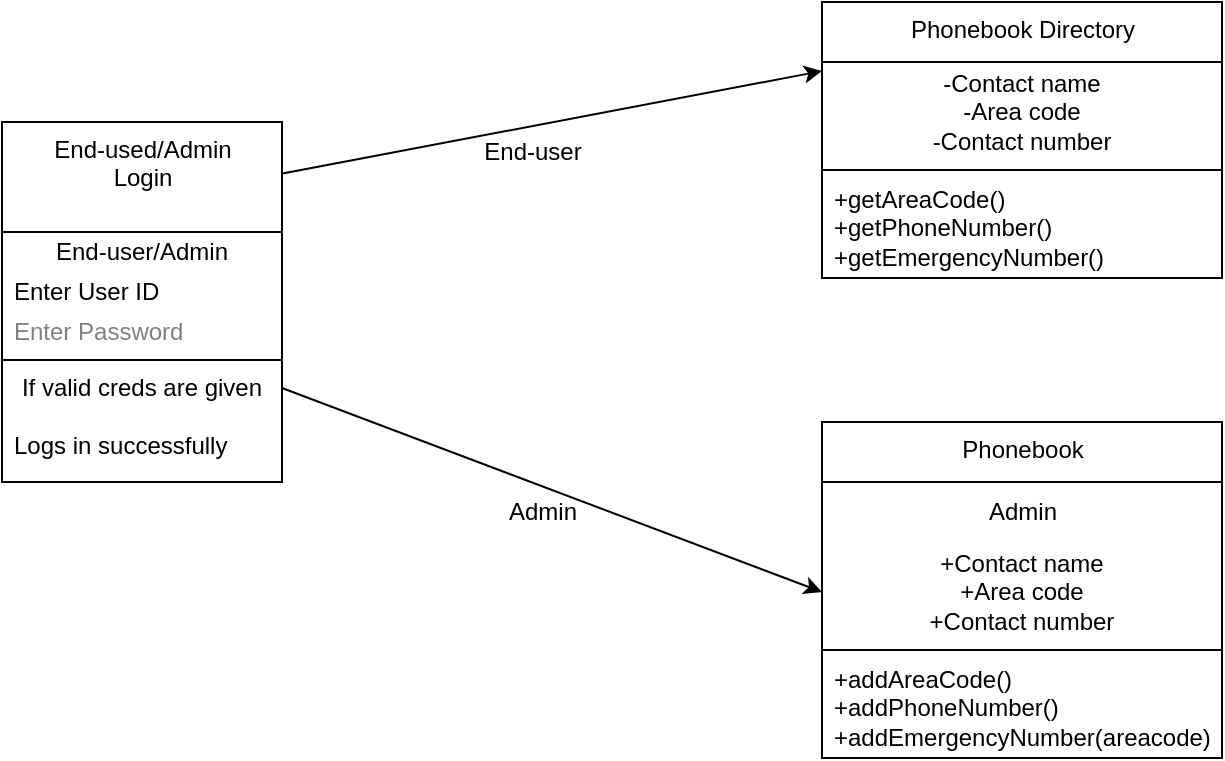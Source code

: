 <mxfile version="20.8.21" type="github">
  <diagram name="Page-1" id="cDzYuCV7OOy3nY6S_nZg">
    <mxGraphModel dx="1066" dy="511" grid="1" gridSize="10" guides="1" tooltips="1" connect="1" arrows="1" fold="1" page="1" pageScale="1" pageWidth="827" pageHeight="1169" math="0" shadow="0">
      <root>
        <mxCell id="0" />
        <mxCell id="1" parent="0" />
        <mxCell id="mrHFJcEughsvVuARB0Xn-12" value="End-used/Admin &lt;br&gt;Login" style="swimlane;fontStyle=0;align=center;verticalAlign=top;childLayout=stackLayout;horizontal=1;startSize=55;horizontalStack=0;resizeParent=1;resizeParentMax=0;resizeLast=0;collapsible=0;marginBottom=0;html=1;" vertex="1" parent="1">
          <mxGeometry x="100" y="110" width="140" height="180" as="geometry" />
        </mxCell>
        <mxCell id="mrHFJcEughsvVuARB0Xn-13" value="End-user/Admin" style="text;html=1;strokeColor=none;fillColor=none;align=center;verticalAlign=middle;spacingLeft=4;spacingRight=4;overflow=hidden;rotatable=0;points=[[0,0.5],[1,0.5]];portConstraint=eastwest;" vertex="1" parent="mrHFJcEughsvVuARB0Xn-12">
          <mxGeometry y="55" width="140" height="20" as="geometry" />
        </mxCell>
        <mxCell id="mrHFJcEughsvVuARB0Xn-14" value="Enter User ID&lt;span style=&quot;white-space: pre;&quot;&gt;	&lt;/span&gt;" style="text;html=1;strokeColor=none;fillColor=none;align=left;verticalAlign=middle;spacingLeft=4;spacingRight=4;overflow=hidden;rotatable=0;points=[[0,0.5],[1,0.5]];portConstraint=eastwest;" vertex="1" parent="mrHFJcEughsvVuARB0Xn-12">
          <mxGeometry y="75" width="140" height="20" as="geometry" />
        </mxCell>
        <mxCell id="mrHFJcEughsvVuARB0Xn-15" value="Enter Password" style="text;html=1;strokeColor=none;fillColor=none;align=left;verticalAlign=middle;spacingLeft=4;spacingRight=4;overflow=hidden;rotatable=0;points=[[0,0.5],[1,0.5]];portConstraint=eastwest;fontColor=#808080;" vertex="1" parent="mrHFJcEughsvVuARB0Xn-12">
          <mxGeometry y="95" width="140" height="20" as="geometry" />
        </mxCell>
        <mxCell id="mrHFJcEughsvVuARB0Xn-17" value="" style="line;strokeWidth=1;fillColor=none;align=left;verticalAlign=middle;spacingTop=-1;spacingLeft=3;spacingRight=3;rotatable=0;labelPosition=right;points=[];portConstraint=eastwest;" vertex="1" parent="mrHFJcEughsvVuARB0Xn-12">
          <mxGeometry y="115" width="140" height="8" as="geometry" />
        </mxCell>
        <mxCell id="mrHFJcEughsvVuARB0Xn-18" value="If valid creds are given" style="text;html=1;strokeColor=none;fillColor=none;align=center;verticalAlign=middle;spacingLeft=4;spacingRight=4;overflow=hidden;rotatable=0;points=[[0,0.5],[1,0.5]];portConstraint=eastwest;" vertex="1" parent="mrHFJcEughsvVuARB0Xn-12">
          <mxGeometry y="123" width="140" height="20" as="geometry" />
        </mxCell>
        <mxCell id="mrHFJcEughsvVuARB0Xn-19" value="Logs in successfully" style="text;html=1;strokeColor=none;fillColor=none;align=left;verticalAlign=middle;spacingLeft=4;spacingRight=4;overflow=hidden;rotatable=0;points=[[0,0.5],[1,0.5]];portConstraint=eastwest;" vertex="1" parent="mrHFJcEughsvVuARB0Xn-12">
          <mxGeometry y="143" width="140" height="37" as="geometry" />
        </mxCell>
        <mxCell id="mrHFJcEughsvVuARB0Xn-21" value="Phonebook Directory&lt;br&gt;" style="swimlane;fontStyle=0;align=center;verticalAlign=top;childLayout=stackLayout;horizontal=1;startSize=30;horizontalStack=0;resizeParent=1;resizeParentMax=0;resizeLast=0;collapsible=0;marginBottom=0;html=1;" vertex="1" parent="1">
          <mxGeometry x="510" y="50" width="200" height="138" as="geometry" />
        </mxCell>
        <mxCell id="mrHFJcEughsvVuARB0Xn-22" value="-Contact name&lt;br&gt;-Area code&lt;br&gt;-Contact number" style="text;html=1;strokeColor=none;fillColor=none;align=center;verticalAlign=middle;spacingLeft=4;spacingRight=4;overflow=hidden;rotatable=0;points=[[0,0.5],[1,0.5]];portConstraint=eastwest;" vertex="1" parent="mrHFJcEughsvVuARB0Xn-21">
          <mxGeometry y="30" width="200" height="50" as="geometry" />
        </mxCell>
        <mxCell id="mrHFJcEughsvVuARB0Xn-41" value="" style="line;strokeWidth=1;fillColor=none;align=left;verticalAlign=middle;spacingTop=-1;spacingLeft=3;spacingRight=3;rotatable=0;labelPosition=right;points=[];portConstraint=eastwest;" vertex="1" parent="mrHFJcEughsvVuARB0Xn-21">
          <mxGeometry y="80" width="200" height="8" as="geometry" />
        </mxCell>
        <mxCell id="mrHFJcEughsvVuARB0Xn-23" value="+getAreaCode()&#xa;+getPhoneNumber()&#xa;+getEmergencyNumber()" style="text;html=1;strokeColor=none;fillColor=none;align=left;verticalAlign=middle;spacingLeft=4;spacingRight=4;overflow=hidden;rotatable=0;points=[[0,0.5],[1,0.5]];portConstraint=eastwest;" vertex="1" parent="mrHFJcEughsvVuARB0Xn-21">
          <mxGeometry y="88" width="200" height="50" as="geometry" />
        </mxCell>
        <mxCell id="mrHFJcEughsvVuARB0Xn-30" value="" style="endArrow=classic;html=1;rounded=0;exitX=0.997;exitY=0.144;exitDx=0;exitDy=0;exitPerimeter=0;entryX=0;entryY=0.25;entryDx=0;entryDy=0;" edge="1" parent="1" source="mrHFJcEughsvVuARB0Xn-12" target="mrHFJcEughsvVuARB0Xn-21">
          <mxGeometry width="50" height="50" relative="1" as="geometry">
            <mxPoint x="390" y="320" as="sourcePoint" />
            <mxPoint x="440" y="270" as="targetPoint" />
          </mxGeometry>
        </mxCell>
        <mxCell id="mrHFJcEughsvVuARB0Xn-31" value="" style="endArrow=classic;html=1;rounded=0;exitX=1;exitY=0.5;exitDx=0;exitDy=0;entryX=0;entryY=0.5;entryDx=0;entryDy=0;" edge="1" parent="1" source="mrHFJcEughsvVuARB0Xn-18" target="mrHFJcEughsvVuARB0Xn-35">
          <mxGeometry width="50" height="50" relative="1" as="geometry">
            <mxPoint x="400" y="320" as="sourcePoint" />
            <mxPoint x="500" y="320" as="targetPoint" />
          </mxGeometry>
        </mxCell>
        <mxCell id="mrHFJcEughsvVuARB0Xn-32" value="End-user" style="text;html=1;align=center;verticalAlign=middle;resizable=0;points=[];autosize=1;strokeColor=none;fillColor=none;" vertex="1" parent="1">
          <mxGeometry x="330" y="110" width="70" height="30" as="geometry" />
        </mxCell>
        <mxCell id="mrHFJcEughsvVuARB0Xn-34" value="Phonebook" style="swimlane;fontStyle=0;align=center;verticalAlign=top;childLayout=stackLayout;horizontal=1;startSize=30;horizontalStack=0;resizeParent=1;resizeParentMax=0;resizeLast=0;collapsible=0;marginBottom=0;html=1;" vertex="1" parent="1">
          <mxGeometry x="510" y="260" width="200" height="168" as="geometry" />
        </mxCell>
        <mxCell id="mrHFJcEughsvVuARB0Xn-33" value="Admin" style="text;html=1;align=center;verticalAlign=middle;resizable=0;points=[];autosize=1;strokeColor=none;fillColor=none;" vertex="1" parent="mrHFJcEughsvVuARB0Xn-34">
          <mxGeometry y="30" width="200" height="30" as="geometry" />
        </mxCell>
        <mxCell id="mrHFJcEughsvVuARB0Xn-35" value="+Contact name&lt;br&gt;+Area code&lt;br&gt;+Contact number" style="text;html=1;strokeColor=none;fillColor=none;align=center;verticalAlign=middle;spacingLeft=4;spacingRight=4;overflow=hidden;rotatable=0;points=[[0,0.5],[1,0.5]];portConstraint=eastwest;" vertex="1" parent="mrHFJcEughsvVuARB0Xn-34">
          <mxGeometry y="60" width="200" height="50" as="geometry" />
        </mxCell>
        <mxCell id="mrHFJcEughsvVuARB0Xn-42" value="" style="line;strokeWidth=1;fillColor=none;align=left;verticalAlign=middle;spacingTop=-1;spacingLeft=3;spacingRight=3;rotatable=0;labelPosition=right;points=[];portConstraint=eastwest;" vertex="1" parent="mrHFJcEughsvVuARB0Xn-34">
          <mxGeometry y="110" width="200" height="8" as="geometry" />
        </mxCell>
        <mxCell id="mrHFJcEughsvVuARB0Xn-36" value="+addAreaCode()&lt;br&gt;+addPhoneNumber()&lt;br&gt;+addEmergencyNumber(areacode)" style="text;html=1;strokeColor=none;fillColor=none;align=left;verticalAlign=middle;spacingLeft=4;spacingRight=4;overflow=hidden;rotatable=0;points=[[0,0.5],[1,0.5]];portConstraint=eastwest;" vertex="1" parent="mrHFJcEughsvVuARB0Xn-34">
          <mxGeometry y="118" width="200" height="50" as="geometry" />
        </mxCell>
        <mxCell id="mrHFJcEughsvVuARB0Xn-43" value="Admin" style="text;html=1;align=center;verticalAlign=middle;resizable=0;points=[];autosize=1;strokeColor=none;fillColor=none;" vertex="1" parent="1">
          <mxGeometry x="340" y="290" width="60" height="30" as="geometry" />
        </mxCell>
      </root>
    </mxGraphModel>
  </diagram>
</mxfile>
